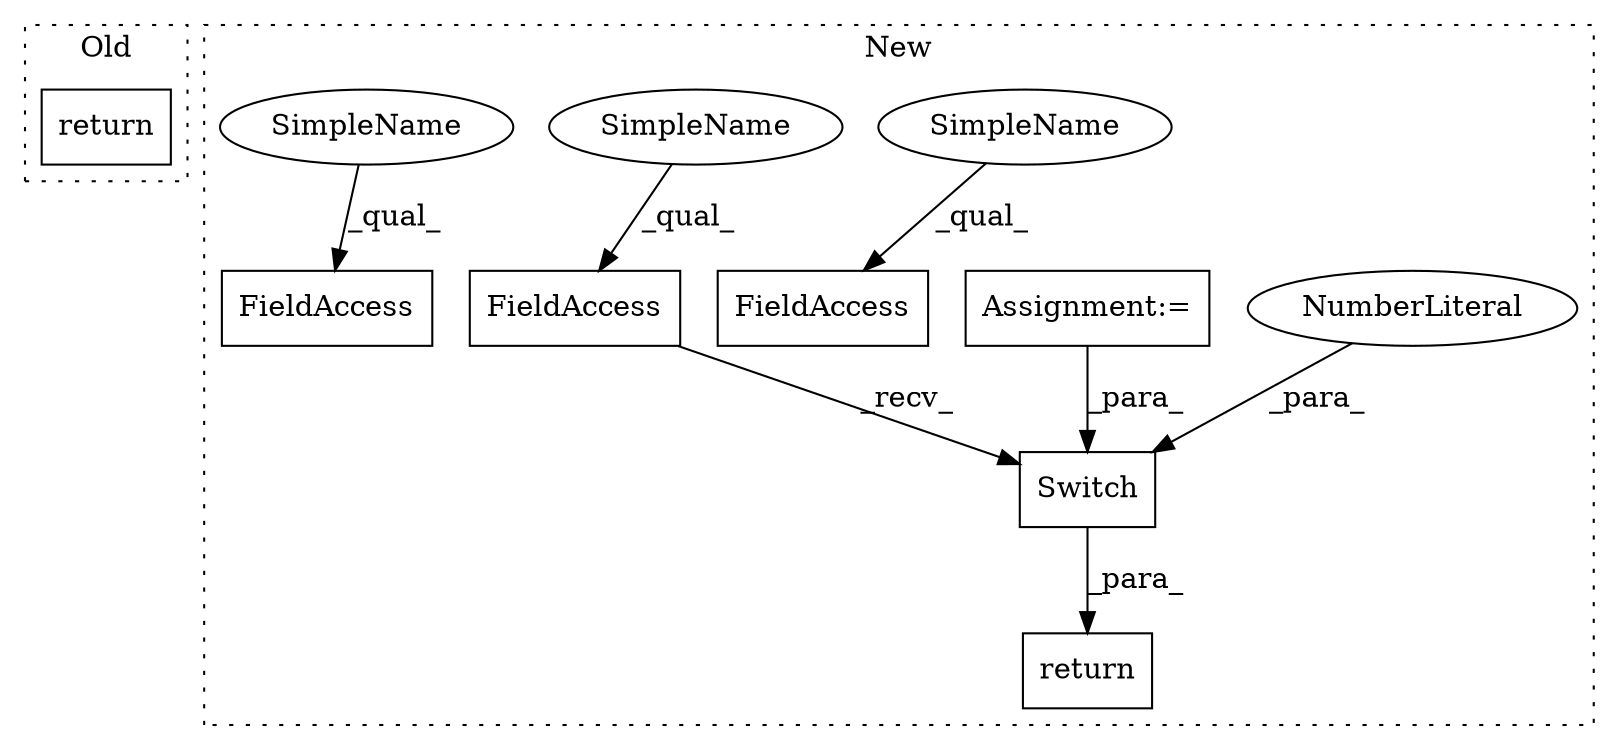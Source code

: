 digraph G {
subgraph cluster0 {
1 [label="return" a="41" s="3946" l="7" shape="box"];
label = "Old";
style="dotted";
}
subgraph cluster1 {
2 [label="Switch" a="32" s="4073,4147" l="7,1" shape="box"];
3 [label="return" a="41" s="4052" l="7" shape="box"];
4 [label="NumberLiteral" a="34" s="4137" l="1" shape="ellipse"];
5 [label="Assignment:=" a="7" s="3980" l="1" shape="box"];
6 [label="FieldAccess" a="22" s="4059" l="13" shape="box"];
7 [label="FieldAccess" a="22" s="4085" l="13" shape="box"];
8 [label="FieldAccess" a="22" s="4111" l="13" shape="box"];
9 [label="SimpleName" a="42" s="4111" l="6" shape="ellipse"];
10 [label="SimpleName" a="42" s="4059" l="6" shape="ellipse"];
11 [label="SimpleName" a="42" s="4085" l="6" shape="ellipse"];
label = "New";
style="dotted";
}
2 -> 3 [label="_para_"];
4 -> 2 [label="_para_"];
5 -> 2 [label="_para_"];
6 -> 2 [label="_recv_"];
9 -> 8 [label="_qual_"];
10 -> 6 [label="_qual_"];
11 -> 7 [label="_qual_"];
}